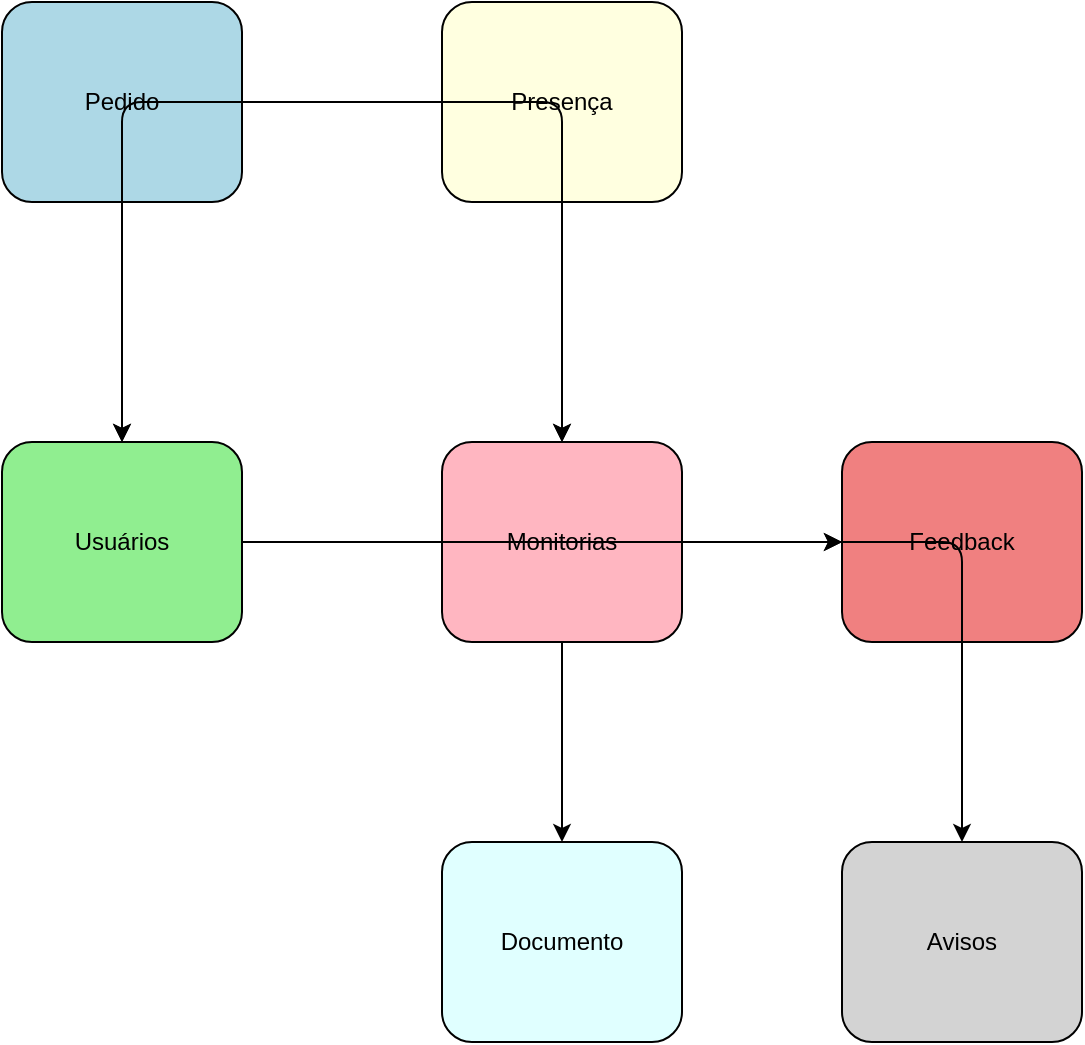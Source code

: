 
<mxfile>
  <diagram name="Modelo Conceitual">
    <mxGraphModel dx="900" dy="600" grid="1" gridSize="10" guides="1" tooltips="1" connect="1" arrows="1" fold="1" page="1" pageScale="1" pageWidth="827" pageHeight="1169" math="0" shadow="0">
      <root>
        <mxCell id="0" />
        <mxCell id="1" parent="0" />
        <mxCell id="2" value="Pedido" style="rounded=1;whiteSpace=wrap;html=1;fillColor=lightblue;" vertex="1" parent="1">
          <mxGeometry x="80" y="80" width="120" height="100" as="geometry" />
        </mxCell>
        <mxCell id="3" value="Presença" style="rounded=1;whiteSpace=wrap;html=1;fillColor=lightyellow;" vertex="1" parent="1">
          <mxGeometry x="300" y="80" width="120" height="100" as="geometry" />
        </mxCell>
        <mxCell id="4" value="Usuários" style="rounded=1;whiteSpace=wrap;html=1;fillColor=lightgreen;" vertex="1" parent="1">
          <mxGeometry x="80" y="300" width="120" height="100" as="geometry" />
        </mxCell>
        <mxCell id="5" value="Monitorias" style="rounded=1;whiteSpace=wrap;html=1;fillColor=lightpink;" vertex="1" parent="1">
          <mxGeometry x="300" y="300" width="120" height="100" as="geometry" />
        </mxCell>
        <mxCell id="6" value="Feedback" style="rounded=1;whiteSpace=wrap;html=1;fillColor=lightcoral;" vertex="1" parent="1">
          <mxGeometry x="500" y="300" width="120" height="100" as="geometry" />
        </mxCell>
        <mxCell id="7" value="Documento" style="rounded=1;whiteSpace=wrap;html=1;fillColor=lightcyan;" vertex="1" parent="1">
          <mxGeometry x="300" y="500" width="120" height="100" as="geometry" />
        </mxCell>
        <mxCell id="8" value="Avisos" style="rounded=1;whiteSpace=wrap;html=1;fillColor=lightgray;" vertex="1" parent="1">
          <mxGeometry x="500" y="500" width="120" height="100" as="geometry" />
        </mxCell>
        <mxCell id="9" style="edgeStyle=orthogonalEdgeStyle;rounded=1;" edge="1" parent="1" source="2" target="4">
          <mxGeometry relative="1" as="geometry" />
        </mxCell>
        <mxCell id="10" style="edgeStyle=orthogonalEdgeStyle;rounded=1;" edge="1" parent="1" source="2" target="5">
          <mxGeometry relative="1" as="geometry" />
        </mxCell>
        <mxCell id="11" style="edgeStyle=orthogonalEdgeStyle;rounded=1;" edge="1" parent="1" source="3" target="4">
          <mxGeometry relative="1" as="geometry" />
        </mxCell>
        <mxCell id="12" style="edgeStyle=orthogonalEdgeStyle;rounded=1;" edge="1" parent="1" source="3" target="5">
          <mxGeometry relative="1" as="geometry" />
        </mxCell>
        <mxCell id="13" style="edgeStyle=orthogonalEdgeStyle;rounded=1;" edge="1" parent="1" source="4" target="6">
          <mxGeometry relative="1" as="geometry" />
        </mxCell>
        <mxCell id="14" style="edgeStyle=orthogonalEdgeStyle;rounded=1;" edge="1" parent="1" source="5" target="6">
          <mxGeometry relative="1" as="geometry" />
        </mxCell>
        <mxCell id="15" style="edgeStyle=orthogonalEdgeStyle;rounded=1;" edge="1" parent="1" source="5" target="7">
          <mxGeometry relative="1" as="geometry" />
        </mxCell>
        <mxCell id="16" style="edgeStyle=orthogonalEdgeStyle;rounded=1;" edge="1" parent="1" source="5" target="8">
          <mxGeometry relative="1" as="geometry" />
        </mxCell>
      </root>
    </mxGraphModel>
  </diagram>
</mxfile>
